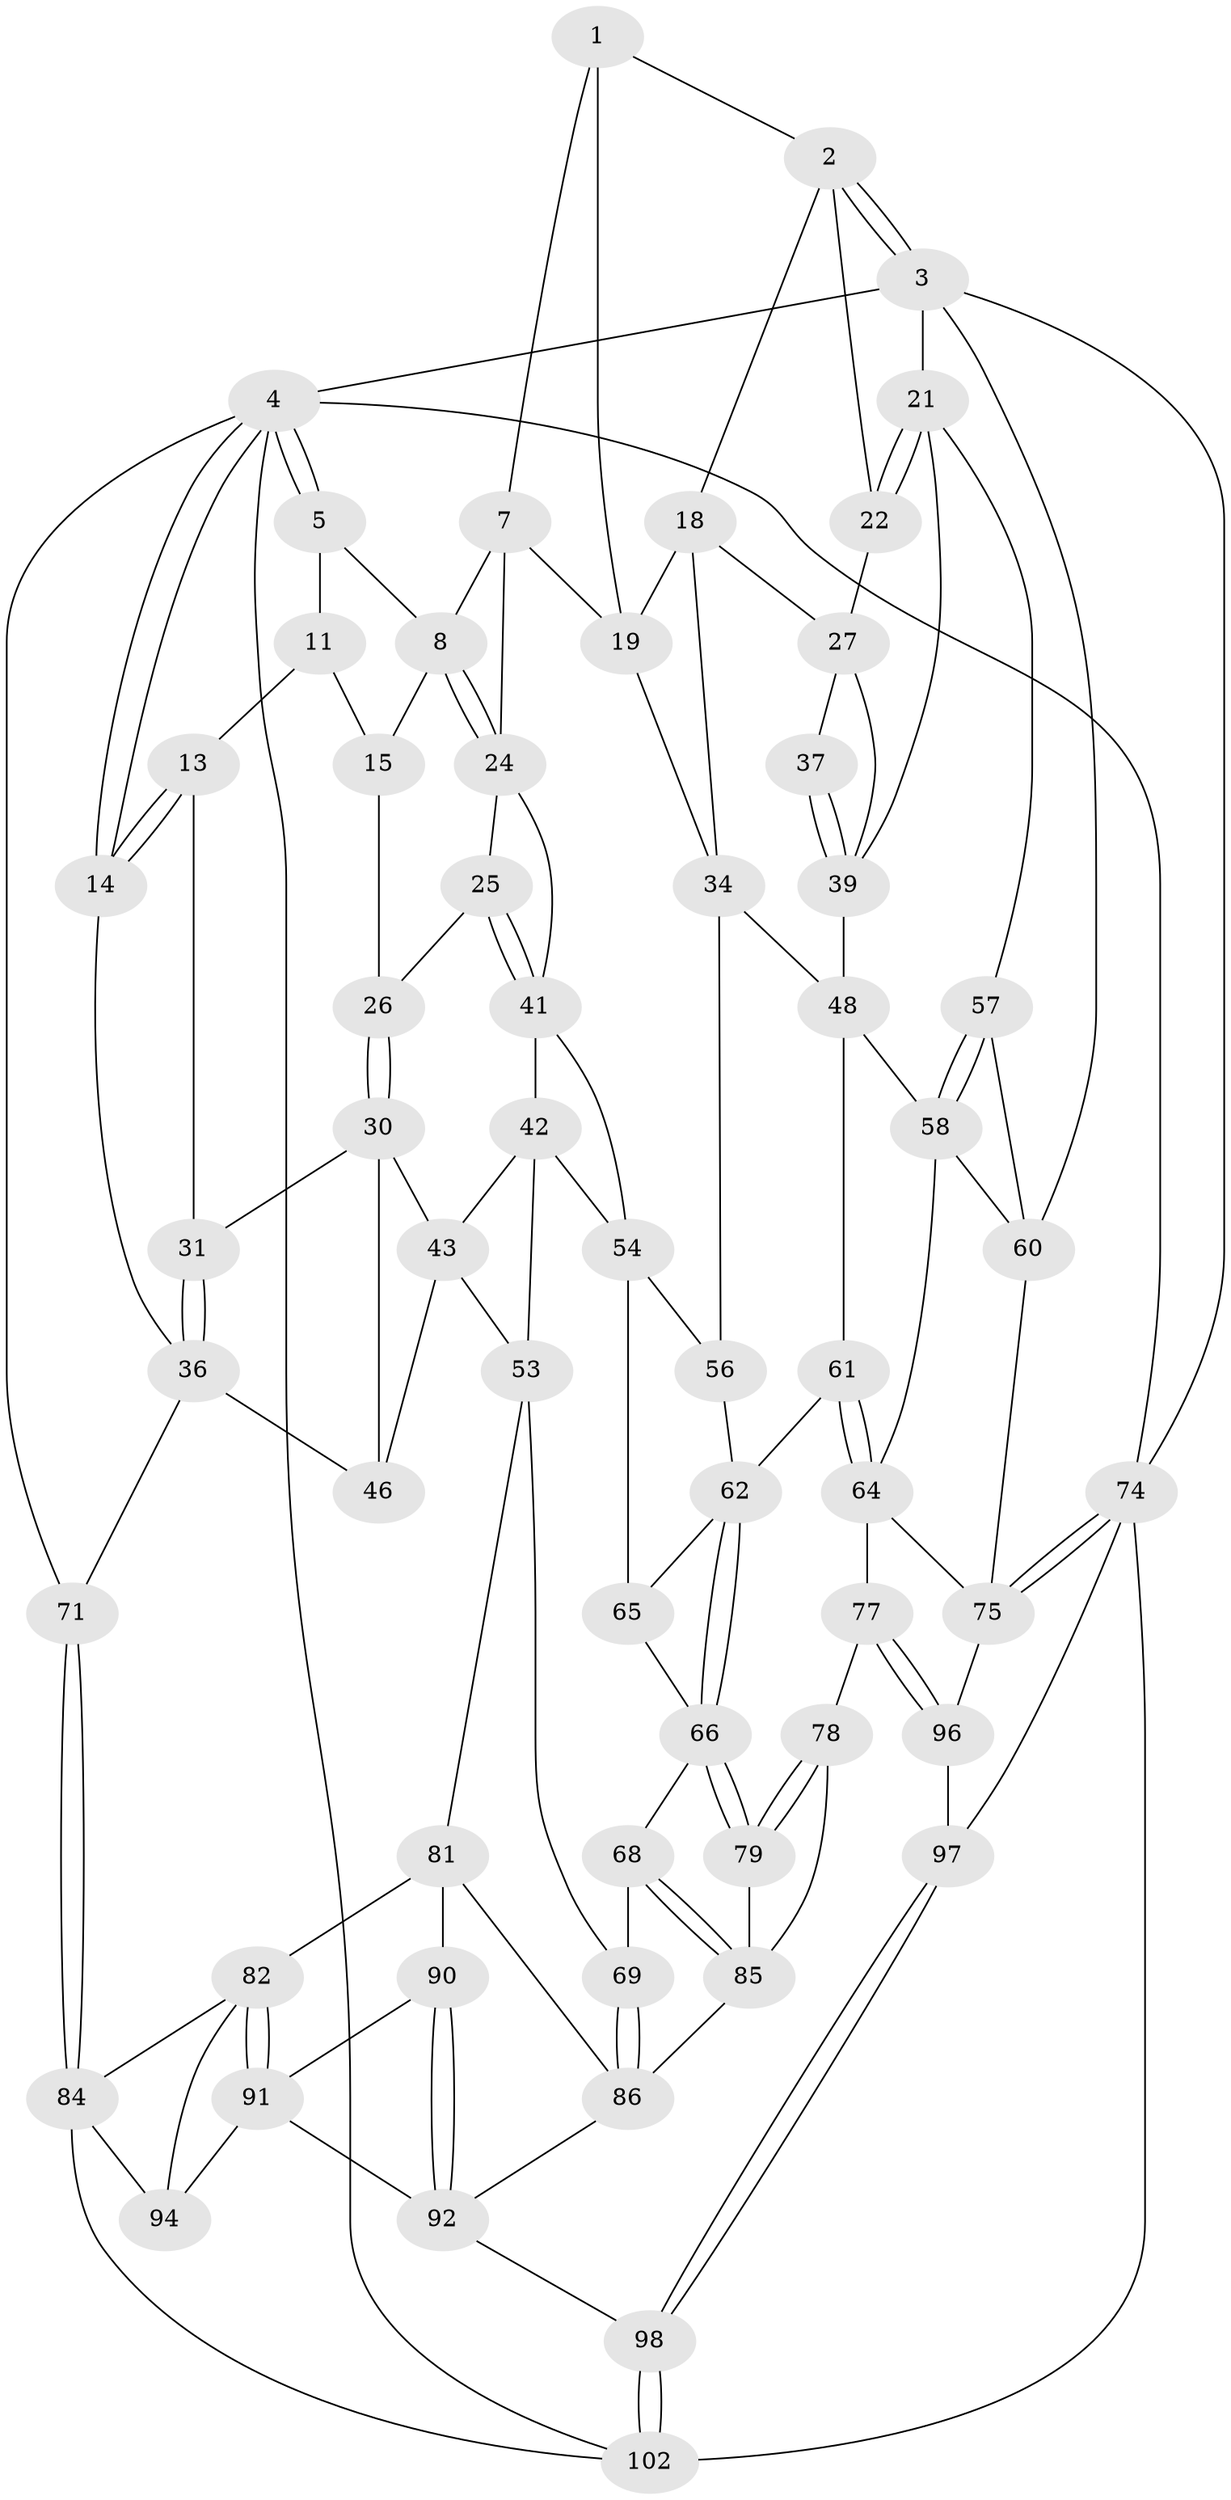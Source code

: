 // original degree distribution, {3: 0.028846153846153848, 4: 0.22115384615384615, 6: 0.22115384615384615, 5: 0.5288461538461539}
// Generated by graph-tools (version 1.1) at 2025/42/03/06/25 10:42:32]
// undirected, 62 vertices, 136 edges
graph export_dot {
graph [start="1"]
  node [color=gray90,style=filled];
  1 [pos="+0.5190017149973294+0",super="+6"];
  2 [pos="+0.9381041316140873+0",super="+17"];
  3 [pos="+1+0",super="+20"];
  4 [pos="+0+0",super="+72"];
  5 [pos="+0.18102935619998134+0",super="+10"];
  7 [pos="+0.3595258157013218+0.10222755479707353",super="+33"];
  8 [pos="+0.3425481044231307+0.10544477033160571",super="+9"];
  11 [pos="+0.17028258565180499+0",super="+12"];
  13 [pos="+0.05108277225046919+0.11194252229795965"];
  14 [pos="+0+0"];
  15 [pos="+0.23430238719493324+0.08384533128885525",super="+16"];
  18 [pos="+0.6741645076999678+0.09239183613380543",super="+29"];
  19 [pos="+0.5330528621492735+0.06639365736459751",super="+32"];
  21 [pos="+0.9700022194805024+0.17391322494921183",super="+38"];
  22 [pos="+0.9312512639369297+0.17733085556807193",super="+23"];
  24 [pos="+0.33257077694255277+0.12433605272739168",super="+35"];
  25 [pos="+0.21709378375015848+0.21096402437070516"];
  26 [pos="+0.20410539226846244+0.20872770104302002"];
  27 [pos="+0.7562675940674324+0.20962697831472984",super="+28"];
  30 [pos="+0.16360693204163884+0.2283704958678349",super="+44"];
  31 [pos="+0.0739813865191743+0.17123852059298253"];
  34 [pos="+0.5500275276178164+0.2785656484758253",super="+50"];
  36 [pos="+0+0.37323191471225536",super="+47"];
  37 [pos="+0.896145930596137+0.20029388067323955"];
  39 [pos="+0.831740161950656+0.34941544573249983",super="+40"];
  41 [pos="+0.2990587761842688+0.3060593179389507",super="+45"];
  42 [pos="+0.25916832959020236+0.3559152190126059",super="+52"];
  43 [pos="+0.2213200879777158+0.3639202510973671",super="+51"];
  46 [pos="+0+0.46698570991558025"];
  48 [pos="+0.7260058542576143+0.4271957132912232",super="+49"];
  53 [pos="+0.21034535818402114+0.5951292141733041",super="+70"];
  54 [pos="+0.3971173508017202+0.46194212539120877",super="+55"];
  56 [pos="+0.5246324392277817+0.4930517365847431"];
  57 [pos="+0.9543409127982981+0.4265319369830412"];
  58 [pos="+0.8208106615313253+0.5963113997858778",super="+59"];
  60 [pos="+1+0.44259901359876747",super="+73"];
  61 [pos="+0.6070591746496865+0.6039276805955642"];
  62 [pos="+0.6026001890626069+0.6041676402517397",super="+63"];
  64 [pos="+0.751179236218116+0.6585963221946743",super="+76"];
  65 [pos="+0.4157405505651383+0.5828499534495543"];
  66 [pos="+0.5236598095648681+0.6876433857969375",super="+67"];
  68 [pos="+0.328180324125115+0.7138632432112098"];
  69 [pos="+0.3166337593751283+0.7105147190948825"];
  71 [pos="+0+0.7911953152443182"];
  74 [pos="+1+1",super="+104"];
  75 [pos="+1+1",super="+80"];
  77 [pos="+0.6921082566235938+0.8384517964123692"];
  78 [pos="+0.6557877677966194+0.8343566742311262"];
  79 [pos="+0.5185858497337142+0.7196468322344818"];
  81 [pos="+0.17193239100020685+0.7193000045712673",super="+87"];
  82 [pos="+0.0797434683130171+0.8015989669430543",super="+83"];
  84 [pos="+0+0.8191436799375621",super="+100"];
  85 [pos="+0.44589572013944706+0.7958281183863121",super="+88"];
  86 [pos="+0.2969064452491325+0.8299138167093555",super="+89"];
  90 [pos="+0.21621780530339338+0.8695941632175792"];
  91 [pos="+0.2097543255308503+0.8773380837022074",super="+93"];
  92 [pos="+0.42458424984415005+0.9718249780486694",super="+95"];
  94 [pos="+0.14363856669207653+0.9446209241761244"];
  96 [pos="+0.6913698472473201+0.8491820387916841",super="+99"];
  97 [pos="+0.6239734974867557+0.9573094902106248",super="+101"];
  98 [pos="+0.42441098436429714+1"];
  102 [pos="+0.41986412069886536+1",super="+103"];
  1 -- 2;
  1 -- 19;
  1 -- 7;
  2 -- 3;
  2 -- 3;
  2 -- 18;
  2 -- 22;
  3 -- 4;
  3 -- 74;
  3 -- 60;
  3 -- 21;
  4 -- 5;
  4 -- 5;
  4 -- 14;
  4 -- 14;
  4 -- 74;
  4 -- 71;
  4 -- 102;
  5 -- 11;
  5 -- 8;
  7 -- 8;
  7 -- 19;
  7 -- 24;
  8 -- 24;
  8 -- 24;
  8 -- 15;
  11 -- 15 [weight=2];
  11 -- 13;
  13 -- 14;
  13 -- 14;
  13 -- 31;
  14 -- 36;
  15 -- 26;
  18 -- 19;
  18 -- 34;
  18 -- 27;
  19 -- 34;
  21 -- 22;
  21 -- 22;
  21 -- 57;
  21 -- 39;
  22 -- 27;
  24 -- 25;
  24 -- 41;
  25 -- 26;
  25 -- 41;
  25 -- 41;
  26 -- 30;
  26 -- 30;
  27 -- 37;
  27 -- 39;
  30 -- 31;
  30 -- 46;
  30 -- 43;
  31 -- 36;
  31 -- 36;
  34 -- 48;
  34 -- 56;
  36 -- 46;
  36 -- 71;
  37 -- 39;
  37 -- 39;
  39 -- 48;
  41 -- 42;
  41 -- 54;
  42 -- 43;
  42 -- 53;
  42 -- 54;
  43 -- 53;
  43 -- 46;
  48 -- 61;
  48 -- 58;
  53 -- 81;
  53 -- 69;
  54 -- 56;
  54 -- 65;
  56 -- 62;
  57 -- 58;
  57 -- 58;
  57 -- 60;
  58 -- 64;
  58 -- 60;
  60 -- 75;
  61 -- 62;
  61 -- 64;
  61 -- 64;
  62 -- 66;
  62 -- 66;
  62 -- 65;
  64 -- 77;
  64 -- 75;
  65 -- 66;
  66 -- 79;
  66 -- 79;
  66 -- 68;
  68 -- 69;
  68 -- 85;
  68 -- 85;
  69 -- 86;
  69 -- 86;
  71 -- 84;
  71 -- 84;
  74 -- 75;
  74 -- 75;
  74 -- 102;
  74 -- 97;
  75 -- 96;
  77 -- 78;
  77 -- 96;
  77 -- 96;
  78 -- 79;
  78 -- 79;
  78 -- 85;
  79 -- 85;
  81 -- 82;
  81 -- 90;
  81 -- 86;
  82 -- 91;
  82 -- 91;
  82 -- 84;
  82 -- 94;
  84 -- 94;
  84 -- 102;
  85 -- 86;
  86 -- 92;
  90 -- 91;
  90 -- 92;
  90 -- 92;
  91 -- 92;
  91 -- 94;
  92 -- 98;
  96 -- 97 [weight=2];
  97 -- 98;
  97 -- 98;
  98 -- 102;
  98 -- 102;
}
